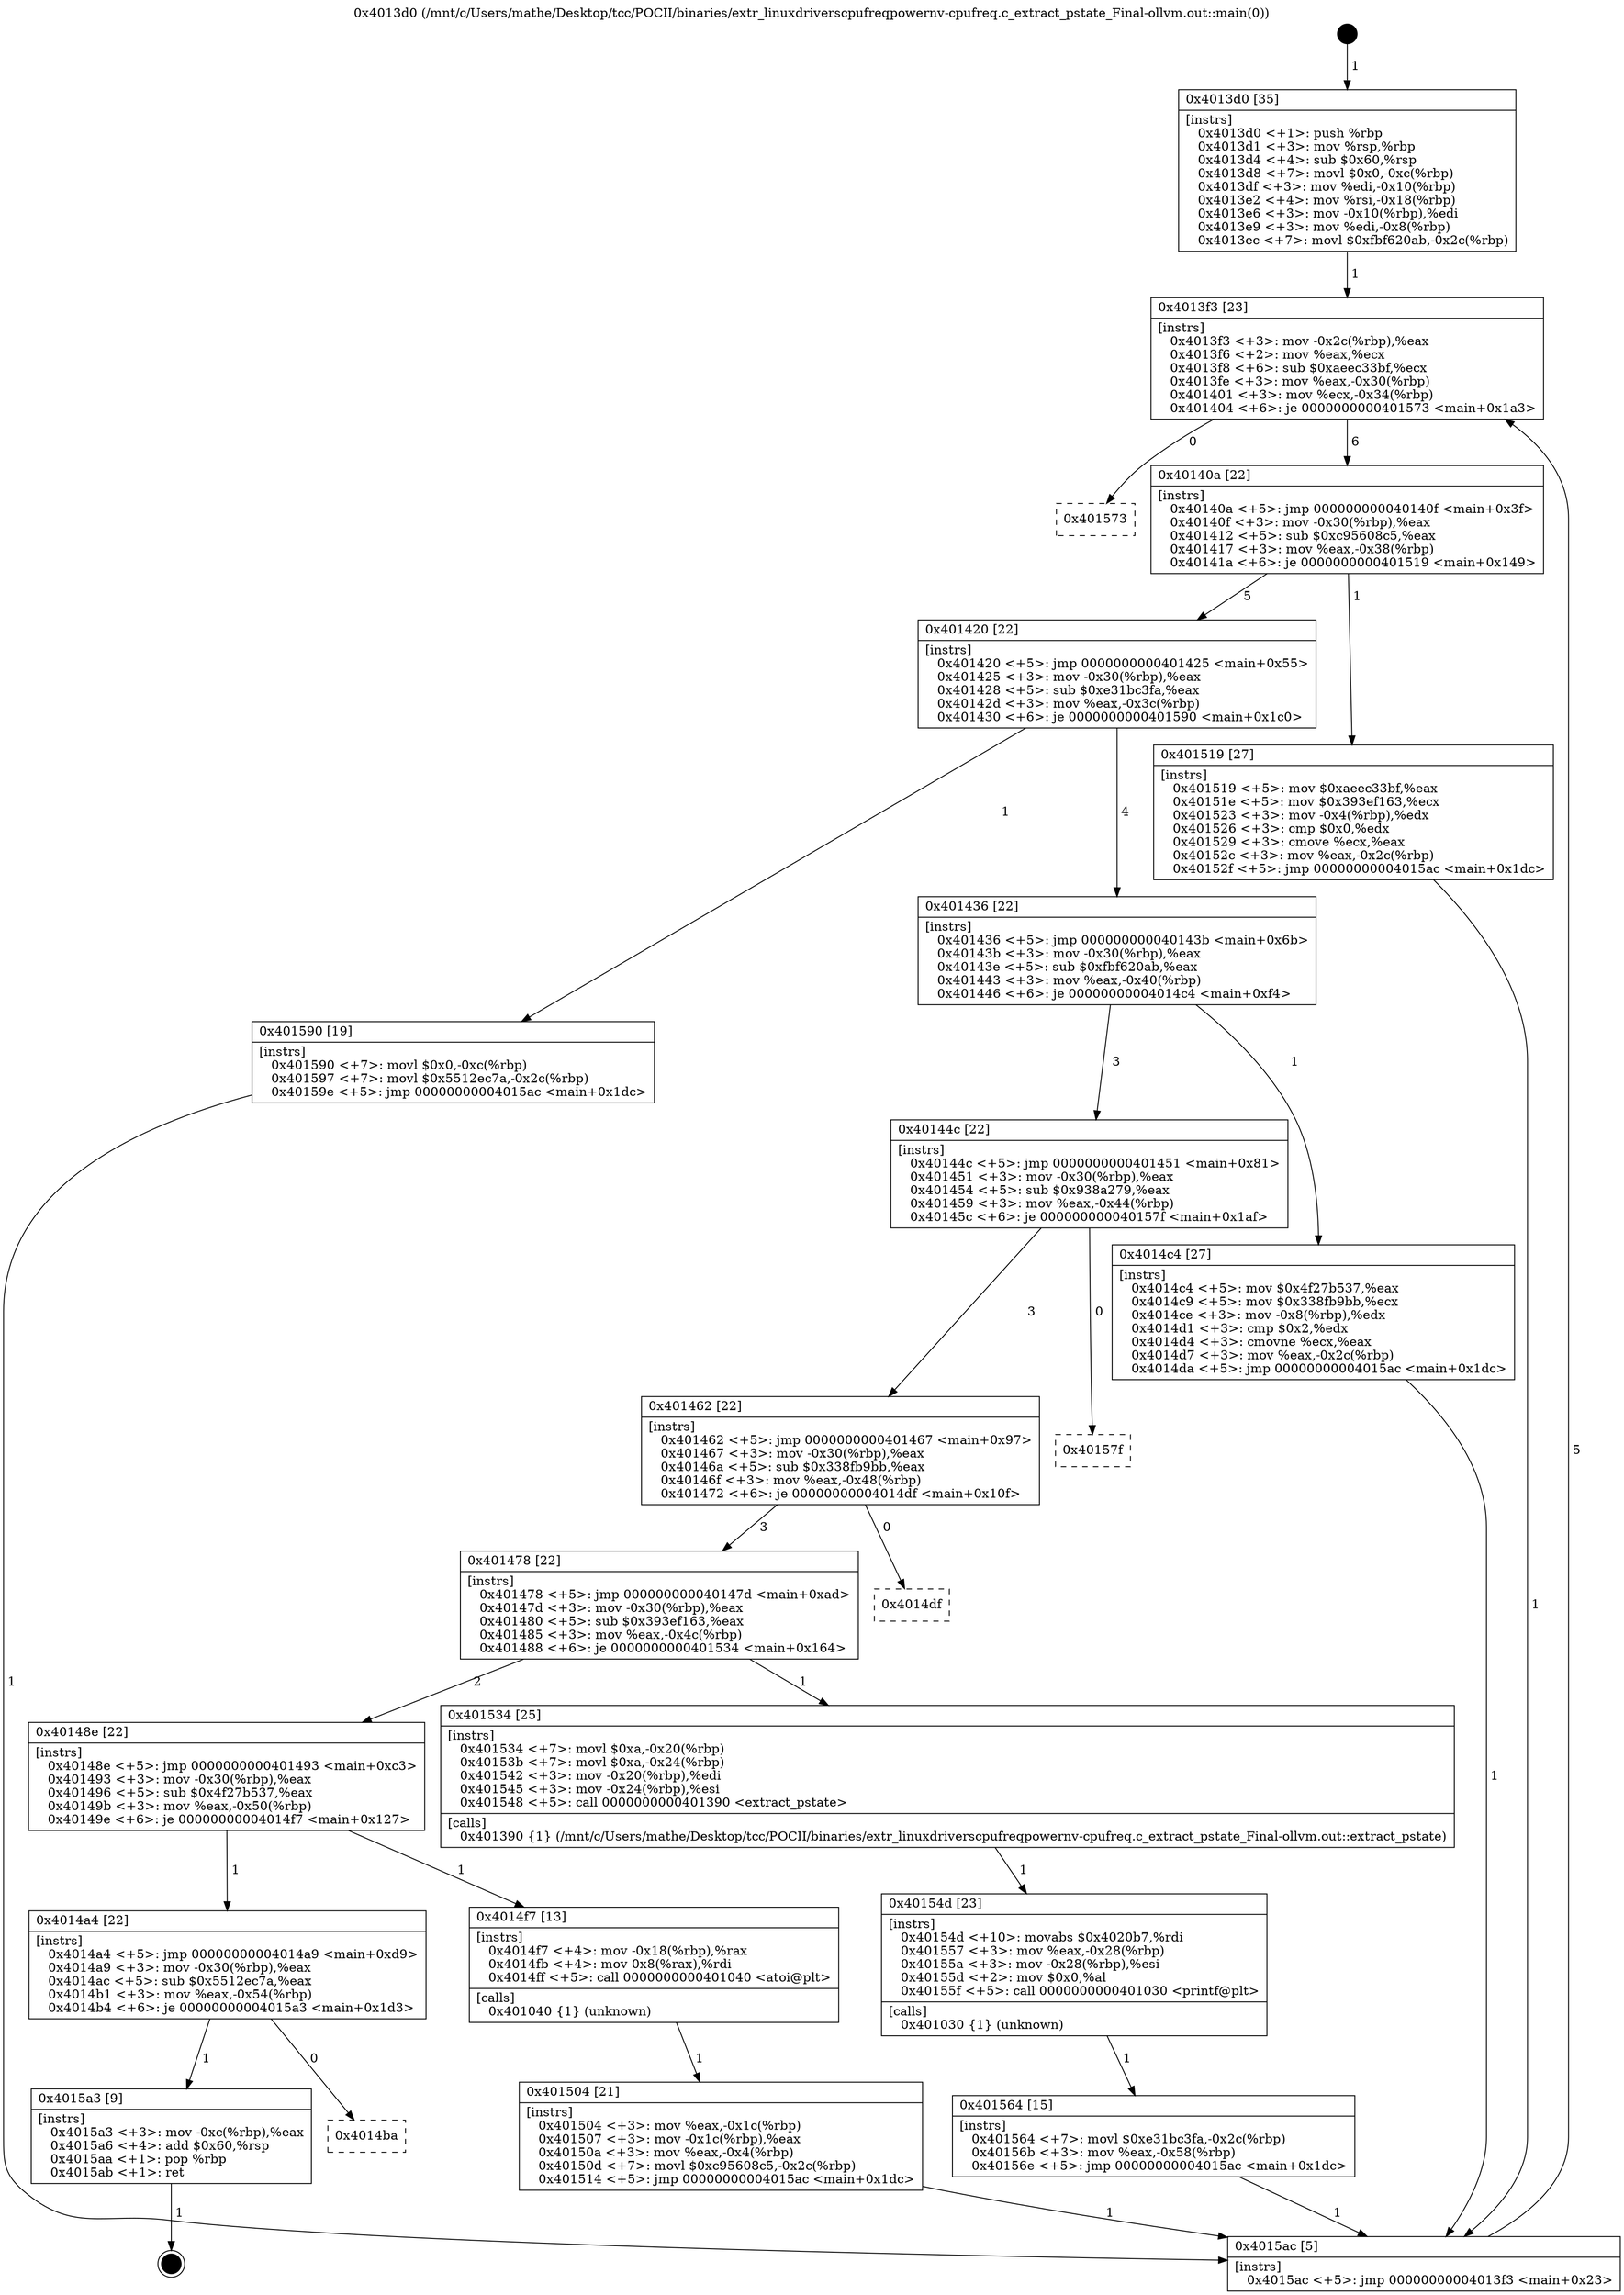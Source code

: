 digraph "0x4013d0" {
  label = "0x4013d0 (/mnt/c/Users/mathe/Desktop/tcc/POCII/binaries/extr_linuxdriverscpufreqpowernv-cpufreq.c_extract_pstate_Final-ollvm.out::main(0))"
  labelloc = "t"
  node[shape=record]

  Entry [label="",width=0.3,height=0.3,shape=circle,fillcolor=black,style=filled]
  "0x4013f3" [label="{
     0x4013f3 [23]\l
     | [instrs]\l
     &nbsp;&nbsp;0x4013f3 \<+3\>: mov -0x2c(%rbp),%eax\l
     &nbsp;&nbsp;0x4013f6 \<+2\>: mov %eax,%ecx\l
     &nbsp;&nbsp;0x4013f8 \<+6\>: sub $0xaeec33bf,%ecx\l
     &nbsp;&nbsp;0x4013fe \<+3\>: mov %eax,-0x30(%rbp)\l
     &nbsp;&nbsp;0x401401 \<+3\>: mov %ecx,-0x34(%rbp)\l
     &nbsp;&nbsp;0x401404 \<+6\>: je 0000000000401573 \<main+0x1a3\>\l
  }"]
  "0x401573" [label="{
     0x401573\l
  }", style=dashed]
  "0x40140a" [label="{
     0x40140a [22]\l
     | [instrs]\l
     &nbsp;&nbsp;0x40140a \<+5\>: jmp 000000000040140f \<main+0x3f\>\l
     &nbsp;&nbsp;0x40140f \<+3\>: mov -0x30(%rbp),%eax\l
     &nbsp;&nbsp;0x401412 \<+5\>: sub $0xc95608c5,%eax\l
     &nbsp;&nbsp;0x401417 \<+3\>: mov %eax,-0x38(%rbp)\l
     &nbsp;&nbsp;0x40141a \<+6\>: je 0000000000401519 \<main+0x149\>\l
  }"]
  Exit [label="",width=0.3,height=0.3,shape=circle,fillcolor=black,style=filled,peripheries=2]
  "0x401519" [label="{
     0x401519 [27]\l
     | [instrs]\l
     &nbsp;&nbsp;0x401519 \<+5\>: mov $0xaeec33bf,%eax\l
     &nbsp;&nbsp;0x40151e \<+5\>: mov $0x393ef163,%ecx\l
     &nbsp;&nbsp;0x401523 \<+3\>: mov -0x4(%rbp),%edx\l
     &nbsp;&nbsp;0x401526 \<+3\>: cmp $0x0,%edx\l
     &nbsp;&nbsp;0x401529 \<+3\>: cmove %ecx,%eax\l
     &nbsp;&nbsp;0x40152c \<+3\>: mov %eax,-0x2c(%rbp)\l
     &nbsp;&nbsp;0x40152f \<+5\>: jmp 00000000004015ac \<main+0x1dc\>\l
  }"]
  "0x401420" [label="{
     0x401420 [22]\l
     | [instrs]\l
     &nbsp;&nbsp;0x401420 \<+5\>: jmp 0000000000401425 \<main+0x55\>\l
     &nbsp;&nbsp;0x401425 \<+3\>: mov -0x30(%rbp),%eax\l
     &nbsp;&nbsp;0x401428 \<+5\>: sub $0xe31bc3fa,%eax\l
     &nbsp;&nbsp;0x40142d \<+3\>: mov %eax,-0x3c(%rbp)\l
     &nbsp;&nbsp;0x401430 \<+6\>: je 0000000000401590 \<main+0x1c0\>\l
  }"]
  "0x4014ba" [label="{
     0x4014ba\l
  }", style=dashed]
  "0x401590" [label="{
     0x401590 [19]\l
     | [instrs]\l
     &nbsp;&nbsp;0x401590 \<+7\>: movl $0x0,-0xc(%rbp)\l
     &nbsp;&nbsp;0x401597 \<+7\>: movl $0x5512ec7a,-0x2c(%rbp)\l
     &nbsp;&nbsp;0x40159e \<+5\>: jmp 00000000004015ac \<main+0x1dc\>\l
  }"]
  "0x401436" [label="{
     0x401436 [22]\l
     | [instrs]\l
     &nbsp;&nbsp;0x401436 \<+5\>: jmp 000000000040143b \<main+0x6b\>\l
     &nbsp;&nbsp;0x40143b \<+3\>: mov -0x30(%rbp),%eax\l
     &nbsp;&nbsp;0x40143e \<+5\>: sub $0xfbf620ab,%eax\l
     &nbsp;&nbsp;0x401443 \<+3\>: mov %eax,-0x40(%rbp)\l
     &nbsp;&nbsp;0x401446 \<+6\>: je 00000000004014c4 \<main+0xf4\>\l
  }"]
  "0x4015a3" [label="{
     0x4015a3 [9]\l
     | [instrs]\l
     &nbsp;&nbsp;0x4015a3 \<+3\>: mov -0xc(%rbp),%eax\l
     &nbsp;&nbsp;0x4015a6 \<+4\>: add $0x60,%rsp\l
     &nbsp;&nbsp;0x4015aa \<+1\>: pop %rbp\l
     &nbsp;&nbsp;0x4015ab \<+1\>: ret\l
  }"]
  "0x4014c4" [label="{
     0x4014c4 [27]\l
     | [instrs]\l
     &nbsp;&nbsp;0x4014c4 \<+5\>: mov $0x4f27b537,%eax\l
     &nbsp;&nbsp;0x4014c9 \<+5\>: mov $0x338fb9bb,%ecx\l
     &nbsp;&nbsp;0x4014ce \<+3\>: mov -0x8(%rbp),%edx\l
     &nbsp;&nbsp;0x4014d1 \<+3\>: cmp $0x2,%edx\l
     &nbsp;&nbsp;0x4014d4 \<+3\>: cmovne %ecx,%eax\l
     &nbsp;&nbsp;0x4014d7 \<+3\>: mov %eax,-0x2c(%rbp)\l
     &nbsp;&nbsp;0x4014da \<+5\>: jmp 00000000004015ac \<main+0x1dc\>\l
  }"]
  "0x40144c" [label="{
     0x40144c [22]\l
     | [instrs]\l
     &nbsp;&nbsp;0x40144c \<+5\>: jmp 0000000000401451 \<main+0x81\>\l
     &nbsp;&nbsp;0x401451 \<+3\>: mov -0x30(%rbp),%eax\l
     &nbsp;&nbsp;0x401454 \<+5\>: sub $0x938a279,%eax\l
     &nbsp;&nbsp;0x401459 \<+3\>: mov %eax,-0x44(%rbp)\l
     &nbsp;&nbsp;0x40145c \<+6\>: je 000000000040157f \<main+0x1af\>\l
  }"]
  "0x4015ac" [label="{
     0x4015ac [5]\l
     | [instrs]\l
     &nbsp;&nbsp;0x4015ac \<+5\>: jmp 00000000004013f3 \<main+0x23\>\l
  }"]
  "0x4013d0" [label="{
     0x4013d0 [35]\l
     | [instrs]\l
     &nbsp;&nbsp;0x4013d0 \<+1\>: push %rbp\l
     &nbsp;&nbsp;0x4013d1 \<+3\>: mov %rsp,%rbp\l
     &nbsp;&nbsp;0x4013d4 \<+4\>: sub $0x60,%rsp\l
     &nbsp;&nbsp;0x4013d8 \<+7\>: movl $0x0,-0xc(%rbp)\l
     &nbsp;&nbsp;0x4013df \<+3\>: mov %edi,-0x10(%rbp)\l
     &nbsp;&nbsp;0x4013e2 \<+4\>: mov %rsi,-0x18(%rbp)\l
     &nbsp;&nbsp;0x4013e6 \<+3\>: mov -0x10(%rbp),%edi\l
     &nbsp;&nbsp;0x4013e9 \<+3\>: mov %edi,-0x8(%rbp)\l
     &nbsp;&nbsp;0x4013ec \<+7\>: movl $0xfbf620ab,-0x2c(%rbp)\l
  }"]
  "0x401564" [label="{
     0x401564 [15]\l
     | [instrs]\l
     &nbsp;&nbsp;0x401564 \<+7\>: movl $0xe31bc3fa,-0x2c(%rbp)\l
     &nbsp;&nbsp;0x40156b \<+3\>: mov %eax,-0x58(%rbp)\l
     &nbsp;&nbsp;0x40156e \<+5\>: jmp 00000000004015ac \<main+0x1dc\>\l
  }"]
  "0x40157f" [label="{
     0x40157f\l
  }", style=dashed]
  "0x401462" [label="{
     0x401462 [22]\l
     | [instrs]\l
     &nbsp;&nbsp;0x401462 \<+5\>: jmp 0000000000401467 \<main+0x97\>\l
     &nbsp;&nbsp;0x401467 \<+3\>: mov -0x30(%rbp),%eax\l
     &nbsp;&nbsp;0x40146a \<+5\>: sub $0x338fb9bb,%eax\l
     &nbsp;&nbsp;0x40146f \<+3\>: mov %eax,-0x48(%rbp)\l
     &nbsp;&nbsp;0x401472 \<+6\>: je 00000000004014df \<main+0x10f\>\l
  }"]
  "0x40154d" [label="{
     0x40154d [23]\l
     | [instrs]\l
     &nbsp;&nbsp;0x40154d \<+10\>: movabs $0x4020b7,%rdi\l
     &nbsp;&nbsp;0x401557 \<+3\>: mov %eax,-0x28(%rbp)\l
     &nbsp;&nbsp;0x40155a \<+3\>: mov -0x28(%rbp),%esi\l
     &nbsp;&nbsp;0x40155d \<+2\>: mov $0x0,%al\l
     &nbsp;&nbsp;0x40155f \<+5\>: call 0000000000401030 \<printf@plt\>\l
     | [calls]\l
     &nbsp;&nbsp;0x401030 \{1\} (unknown)\l
  }"]
  "0x4014df" [label="{
     0x4014df\l
  }", style=dashed]
  "0x401478" [label="{
     0x401478 [22]\l
     | [instrs]\l
     &nbsp;&nbsp;0x401478 \<+5\>: jmp 000000000040147d \<main+0xad\>\l
     &nbsp;&nbsp;0x40147d \<+3\>: mov -0x30(%rbp),%eax\l
     &nbsp;&nbsp;0x401480 \<+5\>: sub $0x393ef163,%eax\l
     &nbsp;&nbsp;0x401485 \<+3\>: mov %eax,-0x4c(%rbp)\l
     &nbsp;&nbsp;0x401488 \<+6\>: je 0000000000401534 \<main+0x164\>\l
  }"]
  "0x401504" [label="{
     0x401504 [21]\l
     | [instrs]\l
     &nbsp;&nbsp;0x401504 \<+3\>: mov %eax,-0x1c(%rbp)\l
     &nbsp;&nbsp;0x401507 \<+3\>: mov -0x1c(%rbp),%eax\l
     &nbsp;&nbsp;0x40150a \<+3\>: mov %eax,-0x4(%rbp)\l
     &nbsp;&nbsp;0x40150d \<+7\>: movl $0xc95608c5,-0x2c(%rbp)\l
     &nbsp;&nbsp;0x401514 \<+5\>: jmp 00000000004015ac \<main+0x1dc\>\l
  }"]
  "0x401534" [label="{
     0x401534 [25]\l
     | [instrs]\l
     &nbsp;&nbsp;0x401534 \<+7\>: movl $0xa,-0x20(%rbp)\l
     &nbsp;&nbsp;0x40153b \<+7\>: movl $0xa,-0x24(%rbp)\l
     &nbsp;&nbsp;0x401542 \<+3\>: mov -0x20(%rbp),%edi\l
     &nbsp;&nbsp;0x401545 \<+3\>: mov -0x24(%rbp),%esi\l
     &nbsp;&nbsp;0x401548 \<+5\>: call 0000000000401390 \<extract_pstate\>\l
     | [calls]\l
     &nbsp;&nbsp;0x401390 \{1\} (/mnt/c/Users/mathe/Desktop/tcc/POCII/binaries/extr_linuxdriverscpufreqpowernv-cpufreq.c_extract_pstate_Final-ollvm.out::extract_pstate)\l
  }"]
  "0x40148e" [label="{
     0x40148e [22]\l
     | [instrs]\l
     &nbsp;&nbsp;0x40148e \<+5\>: jmp 0000000000401493 \<main+0xc3\>\l
     &nbsp;&nbsp;0x401493 \<+3\>: mov -0x30(%rbp),%eax\l
     &nbsp;&nbsp;0x401496 \<+5\>: sub $0x4f27b537,%eax\l
     &nbsp;&nbsp;0x40149b \<+3\>: mov %eax,-0x50(%rbp)\l
     &nbsp;&nbsp;0x40149e \<+6\>: je 00000000004014f7 \<main+0x127\>\l
  }"]
  "0x4014a4" [label="{
     0x4014a4 [22]\l
     | [instrs]\l
     &nbsp;&nbsp;0x4014a4 \<+5\>: jmp 00000000004014a9 \<main+0xd9\>\l
     &nbsp;&nbsp;0x4014a9 \<+3\>: mov -0x30(%rbp),%eax\l
     &nbsp;&nbsp;0x4014ac \<+5\>: sub $0x5512ec7a,%eax\l
     &nbsp;&nbsp;0x4014b1 \<+3\>: mov %eax,-0x54(%rbp)\l
     &nbsp;&nbsp;0x4014b4 \<+6\>: je 00000000004015a3 \<main+0x1d3\>\l
  }"]
  "0x4014f7" [label="{
     0x4014f7 [13]\l
     | [instrs]\l
     &nbsp;&nbsp;0x4014f7 \<+4\>: mov -0x18(%rbp),%rax\l
     &nbsp;&nbsp;0x4014fb \<+4\>: mov 0x8(%rax),%rdi\l
     &nbsp;&nbsp;0x4014ff \<+5\>: call 0000000000401040 \<atoi@plt\>\l
     | [calls]\l
     &nbsp;&nbsp;0x401040 \{1\} (unknown)\l
  }"]
  Entry -> "0x4013d0" [label=" 1"]
  "0x4013f3" -> "0x401573" [label=" 0"]
  "0x4013f3" -> "0x40140a" [label=" 6"]
  "0x4015a3" -> Exit [label=" 1"]
  "0x40140a" -> "0x401519" [label=" 1"]
  "0x40140a" -> "0x401420" [label=" 5"]
  "0x4014a4" -> "0x4014ba" [label=" 0"]
  "0x401420" -> "0x401590" [label=" 1"]
  "0x401420" -> "0x401436" [label=" 4"]
  "0x4014a4" -> "0x4015a3" [label=" 1"]
  "0x401436" -> "0x4014c4" [label=" 1"]
  "0x401436" -> "0x40144c" [label=" 3"]
  "0x4014c4" -> "0x4015ac" [label=" 1"]
  "0x4013d0" -> "0x4013f3" [label=" 1"]
  "0x4015ac" -> "0x4013f3" [label=" 5"]
  "0x401590" -> "0x4015ac" [label=" 1"]
  "0x40144c" -> "0x40157f" [label=" 0"]
  "0x40144c" -> "0x401462" [label=" 3"]
  "0x401564" -> "0x4015ac" [label=" 1"]
  "0x401462" -> "0x4014df" [label=" 0"]
  "0x401462" -> "0x401478" [label=" 3"]
  "0x40154d" -> "0x401564" [label=" 1"]
  "0x401478" -> "0x401534" [label=" 1"]
  "0x401478" -> "0x40148e" [label=" 2"]
  "0x401534" -> "0x40154d" [label=" 1"]
  "0x40148e" -> "0x4014f7" [label=" 1"]
  "0x40148e" -> "0x4014a4" [label=" 1"]
  "0x4014f7" -> "0x401504" [label=" 1"]
  "0x401504" -> "0x4015ac" [label=" 1"]
  "0x401519" -> "0x4015ac" [label=" 1"]
}
